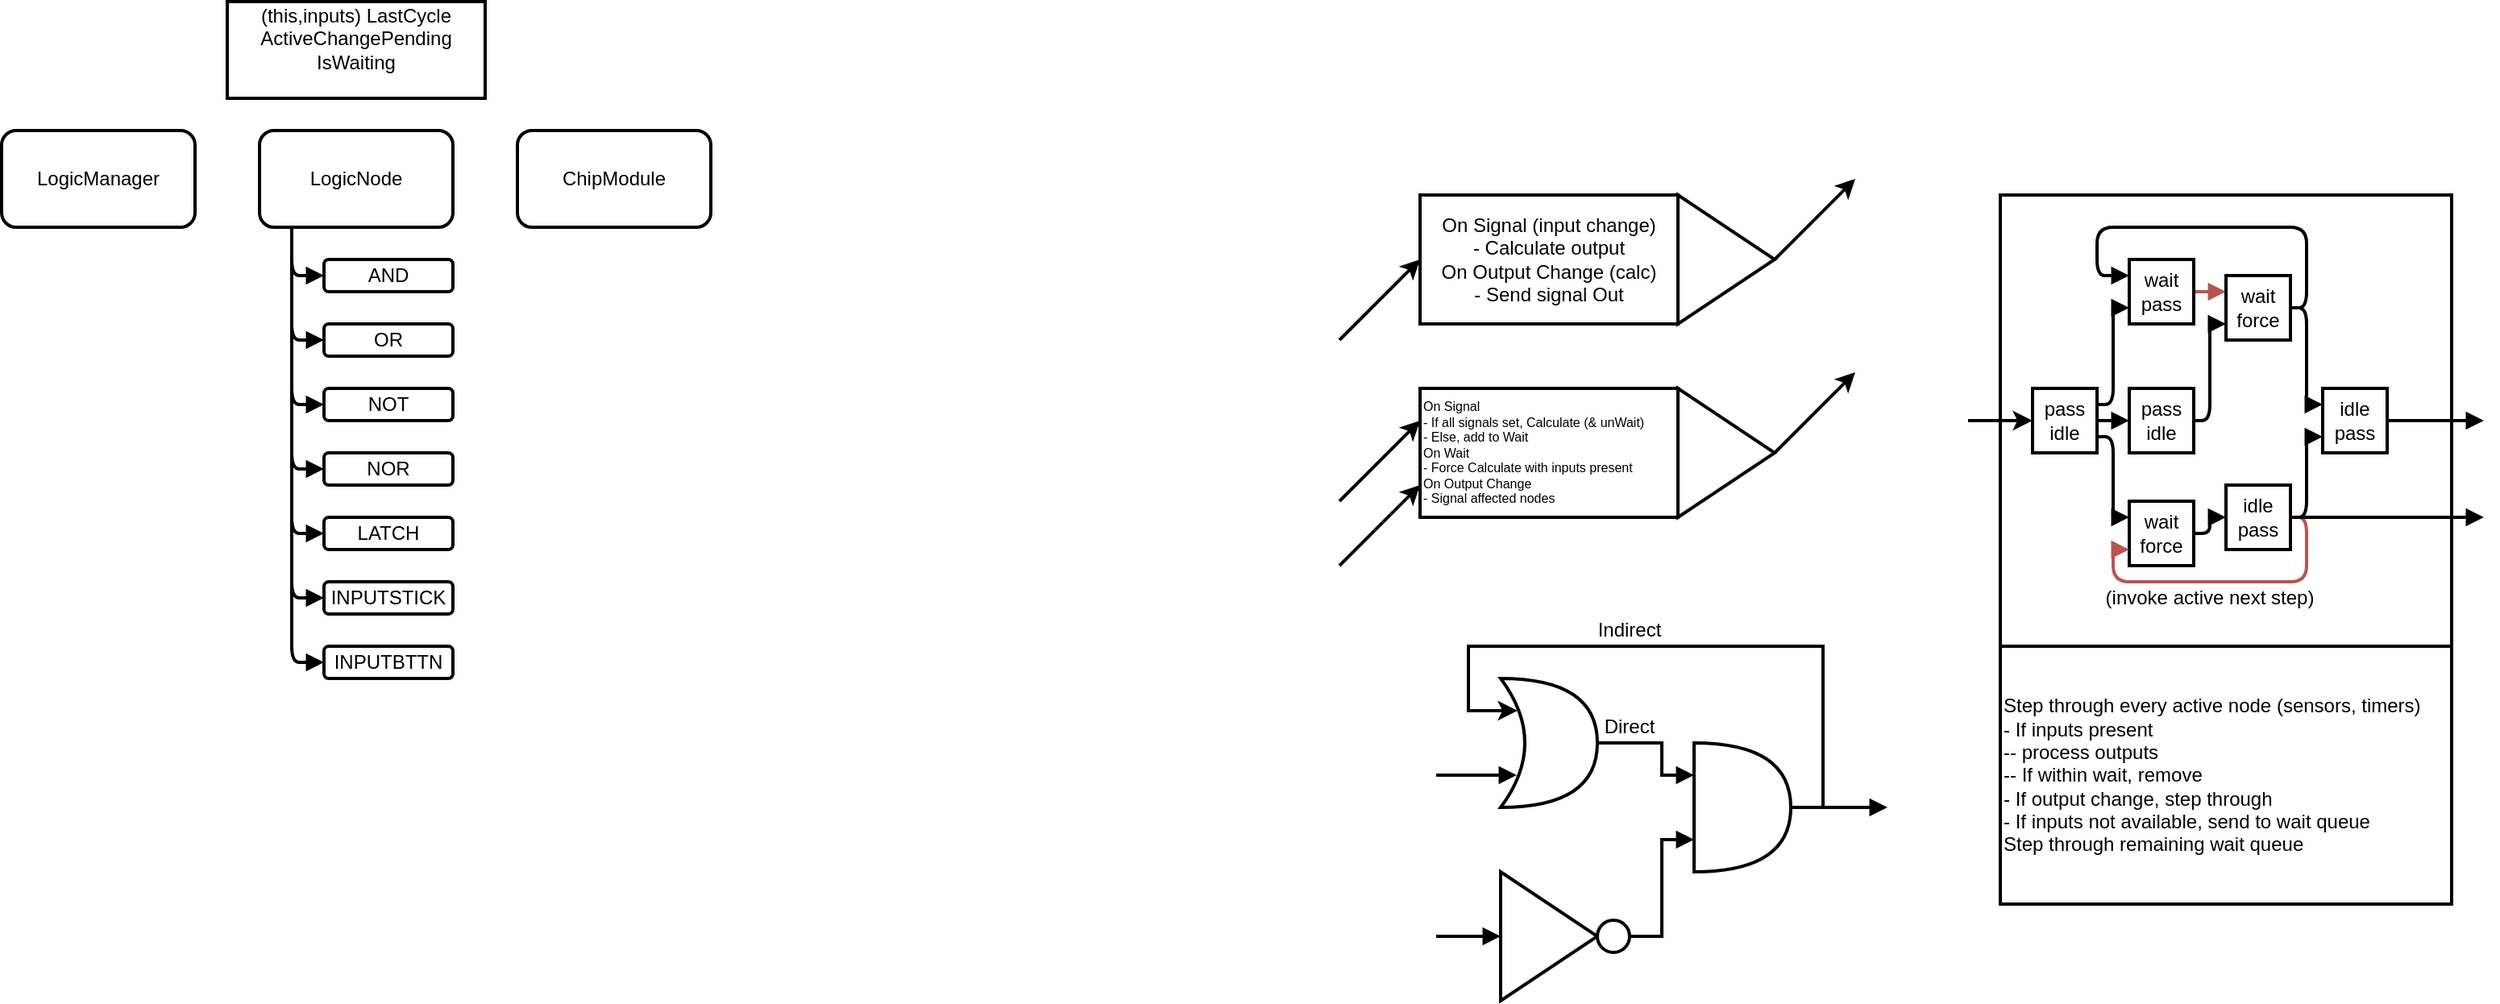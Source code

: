 <mxfile version="14.2.3" type="github"><diagram id="E52MmVwpF91qKEDKbdTn" name="Page-1"><mxGraphModel dx="1634" dy="446" grid="1" gridSize="10" guides="1" tooltips="1" connect="1" arrows="1" fold="1" page="1" pageScale="1" pageWidth="850" pageHeight="1100" math="0" shadow="0"><root><mxCell id="0"/><mxCell id="1" parent="0"/><mxCell id="ZpuD7SG0wU9qkFbI6m0f-9" style="edgeStyle=orthogonalEdgeStyle;rounded=0;orthogonalLoop=1;jettySize=auto;html=1;entryX=0.175;entryY=0.25;entryDx=0;entryDy=0;entryPerimeter=0;exitX=1;exitY=0.5;exitDx=0;exitDy=0;exitPerimeter=0;strokeWidth=2;" edge="1" parent="1" source="ZpuD7SG0wU9qkFbI6m0f-6" target="ZpuD7SG0wU9qkFbI6m0f-7"><mxGeometry relative="1" as="geometry"><Array as="points"><mxPoint x="330" y="540"/><mxPoint x="330" y="440"/><mxPoint x="110" y="440"/><mxPoint x="110" y="480"/></Array></mxGeometry></mxCell><mxCell id="ZpuD7SG0wU9qkFbI6m0f-16" style="edgeStyle=orthogonalEdgeStyle;rounded=0;orthogonalLoop=1;jettySize=auto;html=1;strokeWidth=2;endArrow=block;endFill=1;" edge="1" parent="1" source="ZpuD7SG0wU9qkFbI6m0f-6"><mxGeometry relative="1" as="geometry"><mxPoint x="370" y="540" as="targetPoint"/></mxGeometry></mxCell><mxCell id="ZpuD7SG0wU9qkFbI6m0f-6" value="" style="shape=or;whiteSpace=wrap;html=1;strokeWidth=2;" vertex="1" parent="1"><mxGeometry x="250" y="500" width="60" height="80" as="geometry"/></mxCell><mxCell id="ZpuD7SG0wU9qkFbI6m0f-11" style="edgeStyle=orthogonalEdgeStyle;rounded=0;orthogonalLoop=1;jettySize=auto;html=1;entryX=0;entryY=0.25;entryDx=0;entryDy=0;entryPerimeter=0;strokeWidth=2;endArrow=block;endFill=1;" edge="1" parent="1" source="ZpuD7SG0wU9qkFbI6m0f-7" target="ZpuD7SG0wU9qkFbI6m0f-6"><mxGeometry relative="1" as="geometry"><Array as="points"><mxPoint x="230" y="500"/><mxPoint x="230" y="520"/></Array></mxGeometry></mxCell><mxCell id="ZpuD7SG0wU9qkFbI6m0f-7" value="" style="shape=xor;whiteSpace=wrap;html=1;strokeWidth=2;" vertex="1" parent="1"><mxGeometry x="130" y="460" width="60" height="80" as="geometry"/></mxCell><mxCell id="ZpuD7SG0wU9qkFbI6m0f-10" style="edgeStyle=orthogonalEdgeStyle;rounded=0;orthogonalLoop=1;jettySize=auto;html=1;entryX=0;entryY=0.75;entryDx=0;entryDy=0;entryPerimeter=0;strokeWidth=2;endArrow=block;endFill=1;" edge="1" parent="1" source="ZpuD7SG0wU9qkFbI6m0f-8" target="ZpuD7SG0wU9qkFbI6m0f-6"><mxGeometry relative="1" as="geometry"><Array as="points"><mxPoint x="230" y="620"/><mxPoint x="230" y="560"/></Array></mxGeometry></mxCell><mxCell id="ZpuD7SG0wU9qkFbI6m0f-8" value="" style="triangle;whiteSpace=wrap;html=1;strokeWidth=2;" vertex="1" parent="1"><mxGeometry x="130" y="580" width="60" height="80" as="geometry"/></mxCell><mxCell id="ZpuD7SG0wU9qkFbI6m0f-12" value="" style="ellipse;whiteSpace=wrap;html=1;strokeWidth=2;" vertex="1" parent="1"><mxGeometry x="190" y="610" width="20" height="20" as="geometry"/></mxCell><mxCell id="ZpuD7SG0wU9qkFbI6m0f-17" value="" style="endArrow=block;html=1;strokeWidth=2;endFill=1;" edge="1" parent="1"><mxGeometry width="50" height="50" relative="1" as="geometry"><mxPoint x="90" y="520" as="sourcePoint"/><mxPoint x="140" y="520" as="targetPoint"/></mxGeometry></mxCell><mxCell id="ZpuD7SG0wU9qkFbI6m0f-18" value="" style="endArrow=block;html=1;strokeWidth=2;endFill=1;" edge="1" parent="1"><mxGeometry width="50" height="50" relative="1" as="geometry"><mxPoint x="90" y="620" as="sourcePoint"/><mxPoint x="130" y="620" as="targetPoint"/></mxGeometry></mxCell><mxCell id="ZpuD7SG0wU9qkFbI6m0f-19" value="Direct" style="text;html=1;strokeColor=none;fillColor=none;align=center;verticalAlign=middle;whiteSpace=wrap;rounded=0;" vertex="1" parent="1"><mxGeometry x="190" y="480" width="40" height="20" as="geometry"/></mxCell><mxCell id="ZpuD7SG0wU9qkFbI6m0f-20" value="&lt;div&gt;Indirect&lt;/div&gt;" style="text;html=1;strokeColor=none;fillColor=none;align=center;verticalAlign=middle;whiteSpace=wrap;rounded=0;" vertex="1" parent="1"><mxGeometry x="190" y="420" width="40" height="20" as="geometry"/></mxCell><mxCell id="ZpuD7SG0wU9qkFbI6m0f-21" value="" style="triangle;whiteSpace=wrap;html=1;strokeWidth=2;" vertex="1" parent="1"><mxGeometry x="240" y="160" width="60" height="80" as="geometry"/></mxCell><mxCell id="ZpuD7SG0wU9qkFbI6m0f-22" value="On Signal (input change)&lt;br&gt;&lt;div&gt;- Calculate output&lt;/div&gt;&lt;div&gt;On Output Change (calc)&lt;br&gt;&lt;/div&gt;&lt;div&gt;- Send signal Out&lt;/div&gt;" style="rounded=0;whiteSpace=wrap;html=1;strokeWidth=2;align=center;" vertex="1" parent="1"><mxGeometry x="80" y="160" width="160" height="80" as="geometry"/></mxCell><mxCell id="ZpuD7SG0wU9qkFbI6m0f-23" value="" style="endArrow=classic;html=1;strokeWidth=2;" edge="1" parent="1"><mxGeometry width="50" height="50" relative="1" as="geometry"><mxPoint x="30" y="250" as="sourcePoint"/><mxPoint x="80" y="200" as="targetPoint"/></mxGeometry></mxCell><mxCell id="ZpuD7SG0wU9qkFbI6m0f-24" value="" style="endArrow=classic;html=1;strokeWidth=2;" edge="1" parent="1"><mxGeometry width="50" height="50" relative="1" as="geometry"><mxPoint x="300" y="200" as="sourcePoint"/><mxPoint x="350" y="150" as="targetPoint"/></mxGeometry></mxCell><mxCell id="ZpuD7SG0wU9qkFbI6m0f-26" value="" style="rounded=0;whiteSpace=wrap;html=1;strokeWidth=2;" vertex="1" parent="1"><mxGeometry x="440" y="160" width="280" height="280" as="geometry"/></mxCell><mxCell id="ZpuD7SG0wU9qkFbI6m0f-34" style="edgeStyle=orthogonalEdgeStyle;rounded=1;orthogonalLoop=1;jettySize=auto;html=1;entryX=0;entryY=0.5;entryDx=0;entryDy=0;startArrow=none;startFill=0;endArrow=block;endFill=1;strokeWidth=2;" edge="1" parent="1" source="ZpuD7SG0wU9qkFbI6m0f-27" target="ZpuD7SG0wU9qkFbI6m0f-28"><mxGeometry relative="1" as="geometry"><Array as="points"><mxPoint x="520" y="300"/></Array></mxGeometry></mxCell><mxCell id="ZpuD7SG0wU9qkFbI6m0f-35" style="edgeStyle=orthogonalEdgeStyle;rounded=1;orthogonalLoop=1;jettySize=auto;html=1;exitX=1;exitY=0.25;exitDx=0;exitDy=0;entryX=0;entryY=0.75;entryDx=0;entryDy=0;startArrow=none;startFill=0;endArrow=block;endFill=1;strokeWidth=2;" edge="1" parent="1" source="ZpuD7SG0wU9qkFbI6m0f-27" target="ZpuD7SG0wU9qkFbI6m0f-29"><mxGeometry relative="1" as="geometry"><Array as="points"><mxPoint x="510" y="290"/><mxPoint x="510" y="230"/></Array></mxGeometry></mxCell><mxCell id="ZpuD7SG0wU9qkFbI6m0f-52" style="edgeStyle=orthogonalEdgeStyle;rounded=1;orthogonalLoop=1;jettySize=auto;html=1;exitX=1;exitY=0.75;exitDx=0;exitDy=0;entryX=0;entryY=0.25;entryDx=0;entryDy=0;startArrow=none;startFill=0;endArrow=block;endFill=1;strokeWidth=2;" edge="1" parent="1" source="ZpuD7SG0wU9qkFbI6m0f-27" target="ZpuD7SG0wU9qkFbI6m0f-31"><mxGeometry relative="1" as="geometry"><Array as="points"><mxPoint x="510" y="310"/><mxPoint x="510" y="360"/></Array></mxGeometry></mxCell><mxCell id="ZpuD7SG0wU9qkFbI6m0f-27" value="&lt;div&gt;pass&lt;/div&gt;idle" style="rounded=0;whiteSpace=wrap;html=1;strokeWidth=2;" vertex="1" parent="1"><mxGeometry x="460" y="280" width="40" height="40" as="geometry"/></mxCell><mxCell id="ZpuD7SG0wU9qkFbI6m0f-36" style="edgeStyle=orthogonalEdgeStyle;rounded=1;orthogonalLoop=1;jettySize=auto;html=1;entryX=0;entryY=0.75;entryDx=0;entryDy=0;startArrow=none;startFill=0;endArrow=block;endFill=1;strokeWidth=2;" edge="1" parent="1" source="ZpuD7SG0wU9qkFbI6m0f-28" target="ZpuD7SG0wU9qkFbI6m0f-30"><mxGeometry relative="1" as="geometry"><Array as="points"><mxPoint x="570" y="300"/><mxPoint x="570" y="240"/></Array></mxGeometry></mxCell><mxCell id="ZpuD7SG0wU9qkFbI6m0f-28" value="&lt;div&gt;pass&lt;/div&gt;&lt;div&gt;idle&lt;/div&gt;" style="rounded=0;whiteSpace=wrap;html=1;strokeWidth=2;" vertex="1" parent="1"><mxGeometry x="520" y="280" width="40" height="40" as="geometry"/></mxCell><mxCell id="ZpuD7SG0wU9qkFbI6m0f-37" style="edgeStyle=orthogonalEdgeStyle;rounded=0;orthogonalLoop=1;jettySize=auto;html=1;entryX=0;entryY=0.25;entryDx=0;entryDy=0;startArrow=none;startFill=0;endArrow=block;endFill=1;strokeWidth=2;fillColor=#f8cecc;strokeColor=#b85450;" edge="1" parent="1" source="ZpuD7SG0wU9qkFbI6m0f-29" target="ZpuD7SG0wU9qkFbI6m0f-30"><mxGeometry relative="1" as="geometry"><Array as="points"><mxPoint x="560" y="220"/><mxPoint x="560" y="220"/></Array></mxGeometry></mxCell><mxCell id="ZpuD7SG0wU9qkFbI6m0f-29" value="&lt;div&gt;wait&lt;/div&gt;pass" style="rounded=0;whiteSpace=wrap;html=1;strokeWidth=2;" vertex="1" parent="1"><mxGeometry x="520" y="200" width="40" height="40" as="geometry"/></mxCell><mxCell id="ZpuD7SG0wU9qkFbI6m0f-38" style="edgeStyle=orthogonalEdgeStyle;rounded=1;orthogonalLoop=1;jettySize=auto;html=1;entryX=0;entryY=0.25;entryDx=0;entryDy=0;startArrow=none;startFill=0;endArrow=block;endFill=1;strokeWidth=2;" edge="1" parent="1" source="ZpuD7SG0wU9qkFbI6m0f-30" target="ZpuD7SG0wU9qkFbI6m0f-29"><mxGeometry relative="1" as="geometry"><Array as="points"><mxPoint x="630" y="230"/><mxPoint x="630" y="180"/><mxPoint x="500" y="180"/><mxPoint x="500" y="210"/></Array></mxGeometry></mxCell><mxCell id="ZpuD7SG0wU9qkFbI6m0f-39" style="edgeStyle=orthogonalEdgeStyle;rounded=1;orthogonalLoop=1;jettySize=auto;html=1;exitX=1;exitY=0.5;exitDx=0;exitDy=0;entryX=0;entryY=0.25;entryDx=0;entryDy=0;startArrow=none;startFill=0;endArrow=block;endFill=1;strokeWidth=2;" edge="1" parent="1" source="ZpuD7SG0wU9qkFbI6m0f-30" target="ZpuD7SG0wU9qkFbI6m0f-33"><mxGeometry relative="1" as="geometry"><Array as="points"><mxPoint x="630" y="230"/><mxPoint x="630" y="290"/></Array></mxGeometry></mxCell><mxCell id="ZpuD7SG0wU9qkFbI6m0f-30" value="&lt;div&gt;wait&lt;/div&gt;&lt;div&gt;force&lt;/div&gt;" style="rounded=0;whiteSpace=wrap;html=1;strokeWidth=2;" vertex="1" parent="1"><mxGeometry x="580" y="210" width="40" height="40" as="geometry"/></mxCell><mxCell id="ZpuD7SG0wU9qkFbI6m0f-54" style="edgeStyle=orthogonalEdgeStyle;rounded=1;orthogonalLoop=1;jettySize=auto;html=1;entryX=0;entryY=0.5;entryDx=0;entryDy=0;startArrow=none;startFill=0;endArrow=block;endFill=1;strokeWidth=2;" edge="1" parent="1" source="ZpuD7SG0wU9qkFbI6m0f-31" target="ZpuD7SG0wU9qkFbI6m0f-32"><mxGeometry relative="1" as="geometry"><Array as="points"><mxPoint x="570" y="370"/><mxPoint x="570" y="360"/></Array></mxGeometry></mxCell><mxCell id="ZpuD7SG0wU9qkFbI6m0f-31" value="&lt;div&gt;wait&lt;/div&gt;force" style="rounded=0;whiteSpace=wrap;html=1;strokeWidth=2;" vertex="1" parent="1"><mxGeometry x="520" y="350" width="40" height="40" as="geometry"/></mxCell><mxCell id="ZpuD7SG0wU9qkFbI6m0f-42" style="edgeStyle=orthogonalEdgeStyle;rounded=1;orthogonalLoop=1;jettySize=auto;html=1;entryX=0;entryY=0.75;entryDx=0;entryDy=0;startArrow=none;startFill=0;endArrow=block;endFill=1;strokeWidth=2;" edge="1" parent="1" source="ZpuD7SG0wU9qkFbI6m0f-32" target="ZpuD7SG0wU9qkFbI6m0f-33"><mxGeometry relative="1" as="geometry"><Array as="points"><mxPoint x="630" y="360"/><mxPoint x="630" y="310"/></Array></mxGeometry></mxCell><mxCell id="ZpuD7SG0wU9qkFbI6m0f-55" style="edgeStyle=orthogonalEdgeStyle;rounded=1;orthogonalLoop=1;jettySize=auto;html=1;startArrow=none;startFill=0;endArrow=block;endFill=1;strokeWidth=2;fillColor=#f8cecc;strokeColor=#b85450;" edge="1" parent="1" source="ZpuD7SG0wU9qkFbI6m0f-32"><mxGeometry relative="1" as="geometry"><mxPoint x="520" y="380" as="targetPoint"/><Array as="points"><mxPoint x="630" y="360"/><mxPoint x="630" y="400"/><mxPoint x="510" y="400"/><mxPoint x="510" y="380"/></Array></mxGeometry></mxCell><mxCell id="ZpuD7SG0wU9qkFbI6m0f-56" style="edgeStyle=orthogonalEdgeStyle;rounded=0;orthogonalLoop=1;jettySize=auto;html=1;exitX=1;exitY=0.5;exitDx=0;exitDy=0;startArrow=none;startFill=0;endArrow=block;endFill=1;strokeWidth=2;" edge="1" parent="1" source="ZpuD7SG0wU9qkFbI6m0f-32"><mxGeometry relative="1" as="geometry"><mxPoint x="740" y="360" as="targetPoint"/></mxGeometry></mxCell><mxCell id="ZpuD7SG0wU9qkFbI6m0f-32" value="&lt;div&gt;idle&lt;br&gt;&lt;/div&gt;&lt;div&gt;pass&lt;/div&gt;" style="rounded=0;whiteSpace=wrap;html=1;strokeWidth=2;" vertex="1" parent="1"><mxGeometry x="580" y="340" width="40" height="40" as="geometry"/></mxCell><mxCell id="ZpuD7SG0wU9qkFbI6m0f-45" style="edgeStyle=orthogonalEdgeStyle;rounded=0;orthogonalLoop=1;jettySize=auto;html=1;exitX=1;exitY=0.5;exitDx=0;exitDy=0;startArrow=none;startFill=0;endArrow=block;endFill=1;strokeWidth=2;" edge="1" parent="1" source="ZpuD7SG0wU9qkFbI6m0f-33"><mxGeometry relative="1" as="geometry"><mxPoint x="740" y="300" as="targetPoint"/></mxGeometry></mxCell><mxCell id="ZpuD7SG0wU9qkFbI6m0f-33" value="idle&lt;br&gt;&lt;div&gt;pass&lt;/div&gt;" style="rounded=0;whiteSpace=wrap;html=1;strokeWidth=2;" vertex="1" parent="1"><mxGeometry x="640" y="280" width="40" height="40" as="geometry"/></mxCell><mxCell id="ZpuD7SG0wU9qkFbI6m0f-47" value="" style="endArrow=classic;html=1;strokeWidth=2;entryX=0;entryY=0.5;entryDx=0;entryDy=0;" edge="1" parent="1" target="ZpuD7SG0wU9qkFbI6m0f-27"><mxGeometry width="50" height="50" relative="1" as="geometry"><mxPoint x="420" y="300" as="sourcePoint"/><mxPoint x="450" y="250" as="targetPoint"/></mxGeometry></mxCell><mxCell id="ZpuD7SG0wU9qkFbI6m0f-58" value="&lt;div&gt;Step through every active node (sensors, timers)&lt;/div&gt;&lt;div&gt;- If inputs present&lt;/div&gt;&lt;div&gt;-- process outputs&lt;br&gt;&lt;/div&gt;&lt;div&gt;-- If within wait, remove&lt;br&gt;&lt;/div&gt;&lt;div&gt;- If output change, step through&lt;/div&gt;&lt;div&gt;- If inputs not available, send to wait queue&lt;/div&gt;&lt;div&gt;Step through remaining wait queue&lt;br&gt;&lt;/div&gt;" style="rounded=0;whiteSpace=wrap;html=1;strokeWidth=2;align=left;" vertex="1" parent="1"><mxGeometry x="440" y="440" width="280" height="160" as="geometry"/></mxCell><mxCell id="ZpuD7SG0wU9qkFbI6m0f-59" value="(invoke active next step)" style="text;html=1;strokeColor=none;fillColor=none;align=center;verticalAlign=middle;whiteSpace=wrap;rounded=0;" vertex="1" parent="1"><mxGeometry x="500" y="400" width="140" height="20" as="geometry"/></mxCell><mxCell id="ZpuD7SG0wU9qkFbI6m0f-61" value="ChipModule" style="rounded=1;whiteSpace=wrap;html=1;strokeWidth=2;" vertex="1" parent="1"><mxGeometry x="-480" y="120" width="120" height="60" as="geometry"/></mxCell><mxCell id="ZpuD7SG0wU9qkFbI6m0f-73" style="edgeStyle=orthogonalEdgeStyle;rounded=1;orthogonalLoop=1;jettySize=auto;html=1;entryX=0;entryY=0.5;entryDx=0;entryDy=0;startArrow=none;startFill=0;endArrow=block;endFill=1;strokeWidth=2;" edge="1" parent="1" source="ZpuD7SG0wU9qkFbI6m0f-62" target="ZpuD7SG0wU9qkFbI6m0f-65"><mxGeometry relative="1" as="geometry"><Array as="points"><mxPoint x="-620" y="210"/></Array></mxGeometry></mxCell><mxCell id="ZpuD7SG0wU9qkFbI6m0f-74" style="edgeStyle=orthogonalEdgeStyle;rounded=1;orthogonalLoop=1;jettySize=auto;html=1;entryX=0;entryY=0.5;entryDx=0;entryDy=0;startArrow=none;startFill=0;endArrow=block;endFill=1;strokeWidth=2;" edge="1" parent="1" source="ZpuD7SG0wU9qkFbI6m0f-62" target="ZpuD7SG0wU9qkFbI6m0f-66"><mxGeometry relative="1" as="geometry"><Array as="points"><mxPoint x="-620" y="250"/></Array></mxGeometry></mxCell><mxCell id="ZpuD7SG0wU9qkFbI6m0f-75" style="edgeStyle=orthogonalEdgeStyle;rounded=1;orthogonalLoop=1;jettySize=auto;html=1;entryX=0;entryY=0.5;entryDx=0;entryDy=0;startArrow=none;startFill=0;endArrow=block;endFill=1;strokeWidth=2;" edge="1" parent="1" source="ZpuD7SG0wU9qkFbI6m0f-62" target="ZpuD7SG0wU9qkFbI6m0f-67"><mxGeometry relative="1" as="geometry"><Array as="points"><mxPoint x="-620" y="290"/></Array></mxGeometry></mxCell><mxCell id="ZpuD7SG0wU9qkFbI6m0f-76" style="edgeStyle=orthogonalEdgeStyle;rounded=1;orthogonalLoop=1;jettySize=auto;html=1;entryX=0;entryY=0.5;entryDx=0;entryDy=0;startArrow=none;startFill=0;endArrow=block;endFill=1;strokeWidth=2;" edge="1" parent="1" source="ZpuD7SG0wU9qkFbI6m0f-62" target="ZpuD7SG0wU9qkFbI6m0f-68"><mxGeometry relative="1" as="geometry"><Array as="points"><mxPoint x="-620" y="330"/></Array></mxGeometry></mxCell><mxCell id="ZpuD7SG0wU9qkFbI6m0f-77" style="edgeStyle=orthogonalEdgeStyle;rounded=1;orthogonalLoop=1;jettySize=auto;html=1;entryX=0;entryY=0.5;entryDx=0;entryDy=0;startArrow=none;startFill=0;endArrow=block;endFill=1;strokeWidth=2;" edge="1" parent="1" source="ZpuD7SG0wU9qkFbI6m0f-62" target="ZpuD7SG0wU9qkFbI6m0f-69"><mxGeometry relative="1" as="geometry"><Array as="points"><mxPoint x="-620" y="370"/></Array></mxGeometry></mxCell><mxCell id="ZpuD7SG0wU9qkFbI6m0f-78" style="edgeStyle=orthogonalEdgeStyle;rounded=1;orthogonalLoop=1;jettySize=auto;html=1;entryX=0;entryY=0.5;entryDx=0;entryDy=0;startArrow=none;startFill=0;endArrow=block;endFill=1;strokeWidth=2;" edge="1" parent="1" source="ZpuD7SG0wU9qkFbI6m0f-62" target="ZpuD7SG0wU9qkFbI6m0f-70"><mxGeometry relative="1" as="geometry"><Array as="points"><mxPoint x="-620" y="410"/></Array></mxGeometry></mxCell><mxCell id="ZpuD7SG0wU9qkFbI6m0f-79" style="edgeStyle=orthogonalEdgeStyle;rounded=1;orthogonalLoop=1;jettySize=auto;html=1;entryX=0;entryY=0.5;entryDx=0;entryDy=0;startArrow=none;startFill=0;endArrow=block;endFill=1;strokeWidth=2;" edge="1" parent="1" source="ZpuD7SG0wU9qkFbI6m0f-62" target="ZpuD7SG0wU9qkFbI6m0f-72"><mxGeometry relative="1" as="geometry"><Array as="points"><mxPoint x="-620" y="450"/></Array></mxGeometry></mxCell><mxCell id="ZpuD7SG0wU9qkFbI6m0f-62" value="&lt;div&gt;LogicNode&lt;/div&gt;" style="rounded=1;whiteSpace=wrap;html=1;strokeWidth=2;" vertex="1" parent="1"><mxGeometry x="-640" y="120" width="120" height="60" as="geometry"/></mxCell><mxCell id="ZpuD7SG0wU9qkFbI6m0f-64" value="LogicManager" style="rounded=1;whiteSpace=wrap;html=1;strokeWidth=2;" vertex="1" parent="1"><mxGeometry x="-800" y="120" width="120" height="60" as="geometry"/></mxCell><mxCell id="ZpuD7SG0wU9qkFbI6m0f-65" value="&lt;div&gt;AND&lt;/div&gt;" style="rounded=1;whiteSpace=wrap;html=1;strokeWidth=2;" vertex="1" parent="1"><mxGeometry x="-600" y="200" width="80" height="20" as="geometry"/></mxCell><mxCell id="ZpuD7SG0wU9qkFbI6m0f-66" value="OR" style="rounded=1;whiteSpace=wrap;html=1;strokeWidth=2;" vertex="1" parent="1"><mxGeometry x="-600" y="240" width="80" height="20" as="geometry"/></mxCell><mxCell id="ZpuD7SG0wU9qkFbI6m0f-67" value="NOT" style="rounded=1;whiteSpace=wrap;html=1;strokeWidth=2;" vertex="1" parent="1"><mxGeometry x="-600" y="280" width="80" height="20" as="geometry"/></mxCell><mxCell id="ZpuD7SG0wU9qkFbI6m0f-68" value="NOR" style="rounded=1;whiteSpace=wrap;html=1;strokeWidth=2;" vertex="1" parent="1"><mxGeometry x="-600" y="320" width="80" height="20" as="geometry"/></mxCell><mxCell id="ZpuD7SG0wU9qkFbI6m0f-69" value="LATCH" style="rounded=1;whiteSpace=wrap;html=1;strokeWidth=2;" vertex="1" parent="1"><mxGeometry x="-600" y="360" width="80" height="20" as="geometry"/></mxCell><mxCell id="ZpuD7SG0wU9qkFbI6m0f-70" value="INPUTSTICK" style="rounded=1;whiteSpace=wrap;html=1;strokeWidth=2;" vertex="1" parent="1"><mxGeometry x="-600" y="400" width="80" height="20" as="geometry"/></mxCell><mxCell id="ZpuD7SG0wU9qkFbI6m0f-72" value="INPUTBTTN" style="rounded=1;whiteSpace=wrap;html=1;strokeWidth=2;" vertex="1" parent="1"><mxGeometry x="-600" y="440" width="80" height="20" as="geometry"/></mxCell><mxCell id="ZpuD7SG0wU9qkFbI6m0f-80" value="&lt;div&gt;(this,inputs) LastCycle&lt;/div&gt;&lt;div&gt;ActiveChangePending&lt;/div&gt;&lt;div&gt;IsWaiting&lt;/div&gt;&lt;div&gt;&lt;br&gt;&lt;/div&gt;" style="rounded=0;whiteSpace=wrap;html=1;strokeWidth=2;" vertex="1" parent="1"><mxGeometry x="-660" y="40" width="160" height="60" as="geometry"/></mxCell><mxCell id="ZpuD7SG0wU9qkFbI6m0f-81" value="&lt;div style=&quot;font-size: 8px&quot;&gt;On Signal&lt;/div&gt;&lt;div style=&quot;font-size: 8px&quot;&gt;- If all signals set, Calculate (&amp;amp; unWait)&lt;br&gt;&lt;/div&gt;&lt;div style=&quot;font-size: 8px&quot;&gt;- Else, add to Wait&lt;/div&gt;&lt;div style=&quot;font-size: 8px&quot;&gt;On Wait&lt;/div&gt;&lt;div style=&quot;font-size: 8px&quot;&gt;- Force Calculate with inputs present&lt;/div&gt;&lt;div style=&quot;font-size: 8px&quot;&gt;On Output Change&lt;/div&gt;&lt;div style=&quot;font-size: 8px&quot;&gt;- Signal affected nodes&lt;br style=&quot;font-size: 8px&quot;&gt;&lt;/div&gt;" style="rounded=0;whiteSpace=wrap;html=1;strokeWidth=2;align=left;fontSize=8;" vertex="1" parent="1"><mxGeometry x="80" y="280" width="160" height="80" as="geometry"/></mxCell><mxCell id="ZpuD7SG0wU9qkFbI6m0f-82" value="" style="endArrow=classic;html=1;strokeWidth=2;" edge="1" parent="1"><mxGeometry width="50" height="50" relative="1" as="geometry"><mxPoint x="30" y="390" as="sourcePoint"/><mxPoint x="80" y="340" as="targetPoint"/></mxGeometry></mxCell><mxCell id="ZpuD7SG0wU9qkFbI6m0f-83" value="" style="endArrow=classic;html=1;strokeWidth=2;" edge="1" parent="1"><mxGeometry width="50" height="50" relative="1" as="geometry"><mxPoint x="30" y="350" as="sourcePoint"/><mxPoint x="80" y="300" as="targetPoint"/></mxGeometry></mxCell><mxCell id="ZpuD7SG0wU9qkFbI6m0f-84" value="" style="endArrow=classic;html=1;strokeWidth=2;" edge="1" parent="1"><mxGeometry width="50" height="50" relative="1" as="geometry"><mxPoint x="300" y="320" as="sourcePoint"/><mxPoint x="350" y="270" as="targetPoint"/></mxGeometry></mxCell><mxCell id="ZpuD7SG0wU9qkFbI6m0f-85" value="" style="triangle;whiteSpace=wrap;html=1;strokeWidth=2;" vertex="1" parent="1"><mxGeometry x="240" y="280" width="60" height="80" as="geometry"/></mxCell></root></mxGraphModel></diagram></mxfile>